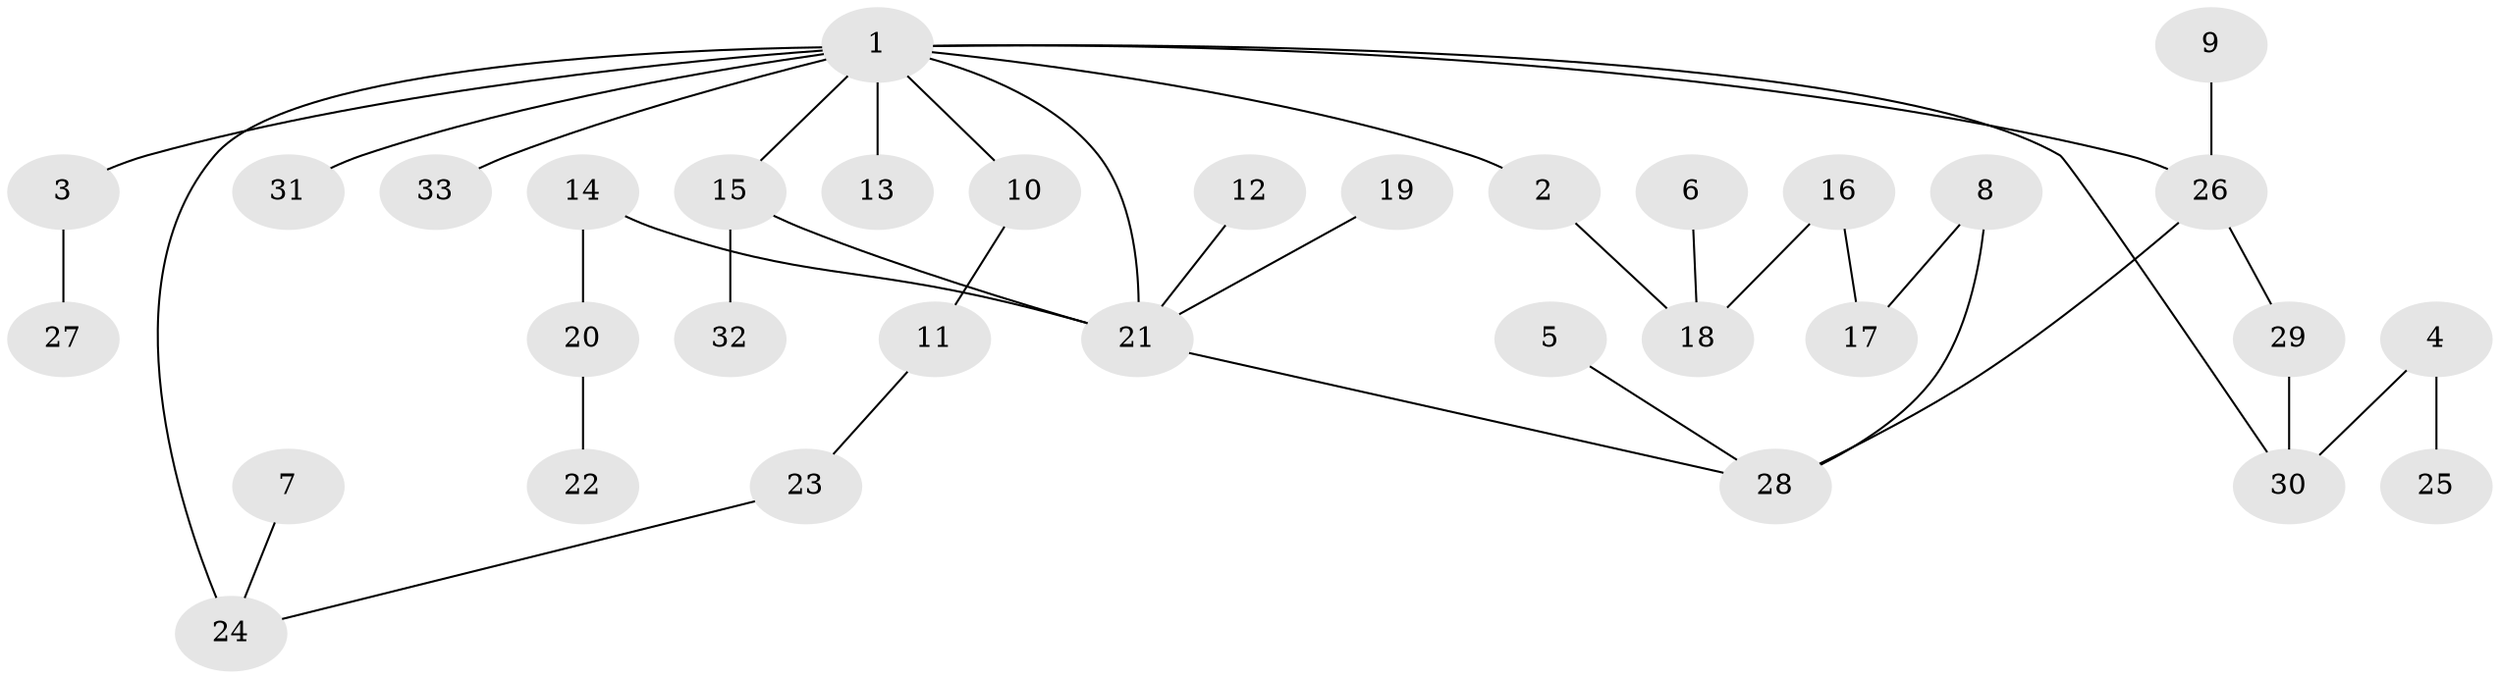 // original degree distribution, {4: 0.07575757575757576, 10: 0.015151515151515152, 3: 0.16666666666666666, 5: 0.030303030303030304, 2: 0.2878787878787879, 6: 0.015151515151515152, 1: 0.4090909090909091}
// Generated by graph-tools (version 1.1) at 2025/25/03/09/25 03:25:31]
// undirected, 33 vertices, 37 edges
graph export_dot {
graph [start="1"]
  node [color=gray90,style=filled];
  1;
  2;
  3;
  4;
  5;
  6;
  7;
  8;
  9;
  10;
  11;
  12;
  13;
  14;
  15;
  16;
  17;
  18;
  19;
  20;
  21;
  22;
  23;
  24;
  25;
  26;
  27;
  28;
  29;
  30;
  31;
  32;
  33;
  1 -- 2 [weight=1.0];
  1 -- 3 [weight=1.0];
  1 -- 10 [weight=1.0];
  1 -- 13 [weight=1.0];
  1 -- 15 [weight=1.0];
  1 -- 21 [weight=2.0];
  1 -- 24 [weight=2.0];
  1 -- 26 [weight=1.0];
  1 -- 30 [weight=1.0];
  1 -- 31 [weight=1.0];
  1 -- 33 [weight=1.0];
  2 -- 18 [weight=1.0];
  3 -- 27 [weight=1.0];
  4 -- 25 [weight=1.0];
  4 -- 30 [weight=1.0];
  5 -- 28 [weight=1.0];
  6 -- 18 [weight=1.0];
  7 -- 24 [weight=1.0];
  8 -- 17 [weight=1.0];
  8 -- 28 [weight=1.0];
  9 -- 26 [weight=1.0];
  10 -- 11 [weight=1.0];
  11 -- 23 [weight=1.0];
  12 -- 21 [weight=1.0];
  14 -- 20 [weight=1.0];
  14 -- 21 [weight=1.0];
  15 -- 21 [weight=1.0];
  15 -- 32 [weight=1.0];
  16 -- 17 [weight=1.0];
  16 -- 18 [weight=1.0];
  19 -- 21 [weight=1.0];
  20 -- 22 [weight=1.0];
  21 -- 28 [weight=1.0];
  23 -- 24 [weight=1.0];
  26 -- 28 [weight=1.0];
  26 -- 29 [weight=1.0];
  29 -- 30 [weight=1.0];
}
